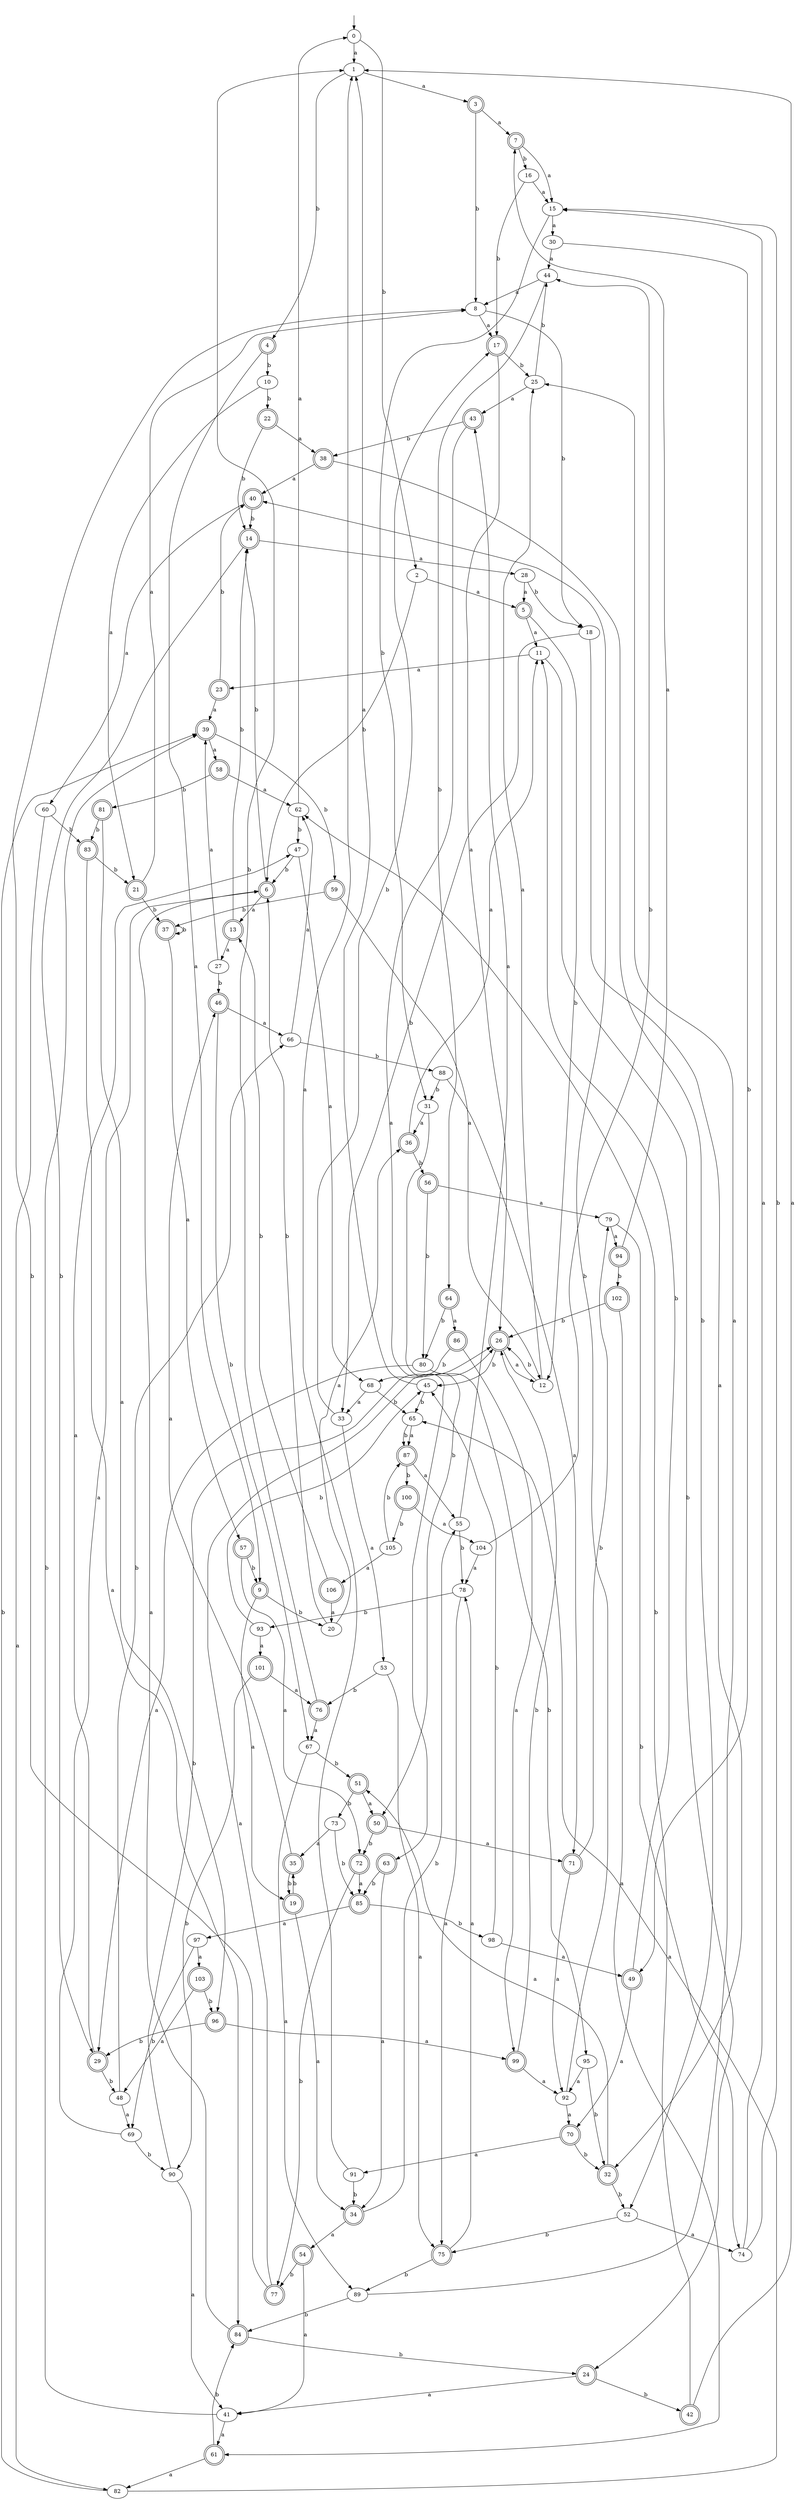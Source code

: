 digraph RandomDFA {
  __start0 [label="", shape=none];
  __start0 -> 0 [label=""];
  0 [shape=circle]
  0 -> 1 [label="a"]
  0 -> 2 [label="b"]
  1
  1 -> 3 [label="a"]
  1 -> 4 [label="b"]
  2
  2 -> 5 [label="a"]
  2 -> 6 [label="b"]
  3 [shape=doublecircle]
  3 -> 7 [label="a"]
  3 -> 8 [label="b"]
  4 [shape=doublecircle]
  4 -> 9 [label="a"]
  4 -> 10 [label="b"]
  5 [shape=doublecircle]
  5 -> 11 [label="a"]
  5 -> 12 [label="b"]
  6 [shape=doublecircle]
  6 -> 13 [label="a"]
  6 -> 14 [label="b"]
  7 [shape=doublecircle]
  7 -> 15 [label="a"]
  7 -> 16 [label="b"]
  8
  8 -> 17 [label="a"]
  8 -> 18 [label="b"]
  9 [shape=doublecircle]
  9 -> 19 [label="a"]
  9 -> 20 [label="b"]
  10
  10 -> 21 [label="a"]
  10 -> 22 [label="b"]
  11
  11 -> 23 [label="a"]
  11 -> 24 [label="b"]
  12
  12 -> 25 [label="a"]
  12 -> 26 [label="b"]
  13 [shape=doublecircle]
  13 -> 27 [label="a"]
  13 -> 14 [label="b"]
  14 [shape=doublecircle]
  14 -> 28 [label="a"]
  14 -> 29 [label="b"]
  15
  15 -> 30 [label="a"]
  15 -> 31 [label="b"]
  16
  16 -> 15 [label="a"]
  16 -> 17 [label="b"]
  17 [shape=doublecircle]
  17 -> 26 [label="a"]
  17 -> 25 [label="b"]
  18
  18 -> 32 [label="a"]
  18 -> 33 [label="b"]
  19 [shape=doublecircle]
  19 -> 34 [label="a"]
  19 -> 35 [label="b"]
  20
  20 -> 36 [label="a"]
  20 -> 6 [label="b"]
  21 [shape=doublecircle]
  21 -> 8 [label="a"]
  21 -> 37 [label="b"]
  22 [shape=doublecircle]
  22 -> 38 [label="a"]
  22 -> 14 [label="b"]
  23 [shape=doublecircle]
  23 -> 39 [label="a"]
  23 -> 40 [label="b"]
  24 [shape=doublecircle]
  24 -> 41 [label="a"]
  24 -> 42 [label="b"]
  25
  25 -> 43 [label="a"]
  25 -> 44 [label="b"]
  26 [shape=doublecircle]
  26 -> 12 [label="a"]
  26 -> 45 [label="b"]
  27
  27 -> 39 [label="a"]
  27 -> 46 [label="b"]
  28
  28 -> 5 [label="a"]
  28 -> 18 [label="b"]
  29 [shape=doublecircle]
  29 -> 47 [label="a"]
  29 -> 48 [label="b"]
  30
  30 -> 44 [label="a"]
  30 -> 49 [label="b"]
  31
  31 -> 36 [label="a"]
  31 -> 50 [label="b"]
  32 [shape=doublecircle]
  32 -> 51 [label="a"]
  32 -> 52 [label="b"]
  33
  33 -> 53 [label="a"]
  33 -> 17 [label="b"]
  34 [shape=doublecircle]
  34 -> 54 [label="a"]
  34 -> 55 [label="b"]
  35 [shape=doublecircle]
  35 -> 46 [label="a"]
  35 -> 19 [label="b"]
  36 [shape=doublecircle]
  36 -> 11 [label="a"]
  36 -> 56 [label="b"]
  37 [shape=doublecircle]
  37 -> 57 [label="a"]
  37 -> 37 [label="b"]
  38 [shape=doublecircle]
  38 -> 40 [label="a"]
  38 -> 52 [label="b"]
  39 [shape=doublecircle]
  39 -> 58 [label="a"]
  39 -> 59 [label="b"]
  40 [shape=doublecircle]
  40 -> 60 [label="a"]
  40 -> 14 [label="b"]
  41
  41 -> 61 [label="a"]
  41 -> 39 [label="b"]
  42 [shape=doublecircle]
  42 -> 1 [label="a"]
  42 -> 62 [label="b"]
  43 [shape=doublecircle]
  43 -> 63 [label="a"]
  43 -> 38 [label="b"]
  44
  44 -> 8 [label="a"]
  44 -> 64 [label="b"]
  45
  45 -> 1 [label="a"]
  45 -> 65 [label="b"]
  46 [shape=doublecircle]
  46 -> 66 [label="a"]
  46 -> 67 [label="b"]
  47
  47 -> 68 [label="a"]
  47 -> 6 [label="b"]
  48
  48 -> 69 [label="a"]
  48 -> 66 [label="b"]
  49 [shape=doublecircle]
  49 -> 70 [label="a"]
  49 -> 11 [label="b"]
  50 [shape=doublecircle]
  50 -> 71 [label="a"]
  50 -> 72 [label="b"]
  51 [shape=doublecircle]
  51 -> 50 [label="a"]
  51 -> 73 [label="b"]
  52
  52 -> 74 [label="a"]
  52 -> 75 [label="b"]
  53
  53 -> 75 [label="a"]
  53 -> 76 [label="b"]
  54 [shape=doublecircle]
  54 -> 41 [label="a"]
  54 -> 77 [label="b"]
  55
  55 -> 43 [label="a"]
  55 -> 78 [label="b"]
  56 [shape=doublecircle]
  56 -> 79 [label="a"]
  56 -> 80 [label="b"]
  57 [shape=doublecircle]
  57 -> 72 [label="a"]
  57 -> 9 [label="b"]
  58 [shape=doublecircle]
  58 -> 62 [label="a"]
  58 -> 81 [label="b"]
  59 [shape=doublecircle]
  59 -> 12 [label="a"]
  59 -> 37 [label="b"]
  60
  60 -> 82 [label="a"]
  60 -> 83 [label="b"]
  61 [shape=doublecircle]
  61 -> 82 [label="a"]
  61 -> 84 [label="b"]
  62
  62 -> 0 [label="a"]
  62 -> 47 [label="b"]
  63 [shape=doublecircle]
  63 -> 34 [label="a"]
  63 -> 85 [label="b"]
  64 [shape=doublecircle]
  64 -> 86 [label="a"]
  64 -> 80 [label="b"]
  65
  65 -> 87 [label="a"]
  65 -> 87 [label="b"]
  66
  66 -> 62 [label="a"]
  66 -> 88 [label="b"]
  67
  67 -> 89 [label="a"]
  67 -> 51 [label="b"]
  68
  68 -> 33 [label="a"]
  68 -> 65 [label="b"]
  69
  69 -> 6 [label="a"]
  69 -> 90 [label="b"]
  70 [shape=doublecircle]
  70 -> 91 [label="a"]
  70 -> 32 [label="b"]
  71 [shape=doublecircle]
  71 -> 92 [label="a"]
  71 -> 79 [label="b"]
  72 [shape=doublecircle]
  72 -> 85 [label="a"]
  72 -> 77 [label="b"]
  73
  73 -> 35 [label="a"]
  73 -> 85 [label="b"]
  74
  74 -> 15 [label="a"]
  74 -> 15 [label="b"]
  75 [shape=doublecircle]
  75 -> 78 [label="a"]
  75 -> 89 [label="b"]
  76 [shape=doublecircle]
  76 -> 67 [label="a"]
  76 -> 1 [label="b"]
  77 [shape=doublecircle]
  77 -> 26 [label="a"]
  77 -> 8 [label="b"]
  78
  78 -> 75 [label="a"]
  78 -> 93 [label="b"]
  79
  79 -> 94 [label="a"]
  79 -> 74 [label="b"]
  80
  80 -> 29 [label="a"]
  80 -> 95 [label="b"]
  81 [shape=doublecircle]
  81 -> 96 [label="a"]
  81 -> 83 [label="b"]
  82
  82 -> 65 [label="a"]
  82 -> 39 [label="b"]
  83 [shape=doublecircle]
  83 -> 84 [label="a"]
  83 -> 21 [label="b"]
  84 [shape=doublecircle]
  84 -> 6 [label="a"]
  84 -> 24 [label="b"]
  85 [shape=doublecircle]
  85 -> 97 [label="a"]
  85 -> 98 [label="b"]
  86 [shape=doublecircle]
  86 -> 99 [label="a"]
  86 -> 68 [label="b"]
  87 [shape=doublecircle]
  87 -> 55 [label="a"]
  87 -> 100 [label="b"]
  88
  88 -> 71 [label="a"]
  88 -> 31 [label="b"]
  89
  89 -> 25 [label="a"]
  89 -> 84 [label="b"]
  90
  90 -> 41 [label="a"]
  90 -> 26 [label="b"]
  91
  91 -> 1 [label="a"]
  91 -> 34 [label="b"]
  92
  92 -> 70 [label="a"]
  92 -> 40 [label="b"]
  93
  93 -> 101 [label="a"]
  93 -> 45 [label="b"]
  94 [shape=doublecircle]
  94 -> 7 [label="a"]
  94 -> 102 [label="b"]
  95
  95 -> 92 [label="a"]
  95 -> 32 [label="b"]
  96 [shape=doublecircle]
  96 -> 99 [label="a"]
  96 -> 29 [label="b"]
  97
  97 -> 103 [label="a"]
  97 -> 69 [label="b"]
  98
  98 -> 49 [label="a"]
  98 -> 45 [label="b"]
  99 [shape=doublecircle]
  99 -> 92 [label="a"]
  99 -> 26 [label="b"]
  100 [shape=doublecircle]
  100 -> 104 [label="a"]
  100 -> 105 [label="b"]
  101 [shape=doublecircle]
  101 -> 76 [label="a"]
  101 -> 90 [label="b"]
  102 [shape=doublecircle]
  102 -> 61 [label="a"]
  102 -> 26 [label="b"]
  103 [shape=doublecircle]
  103 -> 48 [label="a"]
  103 -> 96 [label="b"]
  104
  104 -> 78 [label="a"]
  104 -> 44 [label="b"]
  105
  105 -> 106 [label="a"]
  105 -> 87 [label="b"]
  106 [shape=doublecircle]
  106 -> 20 [label="a"]
  106 -> 13 [label="b"]
}
